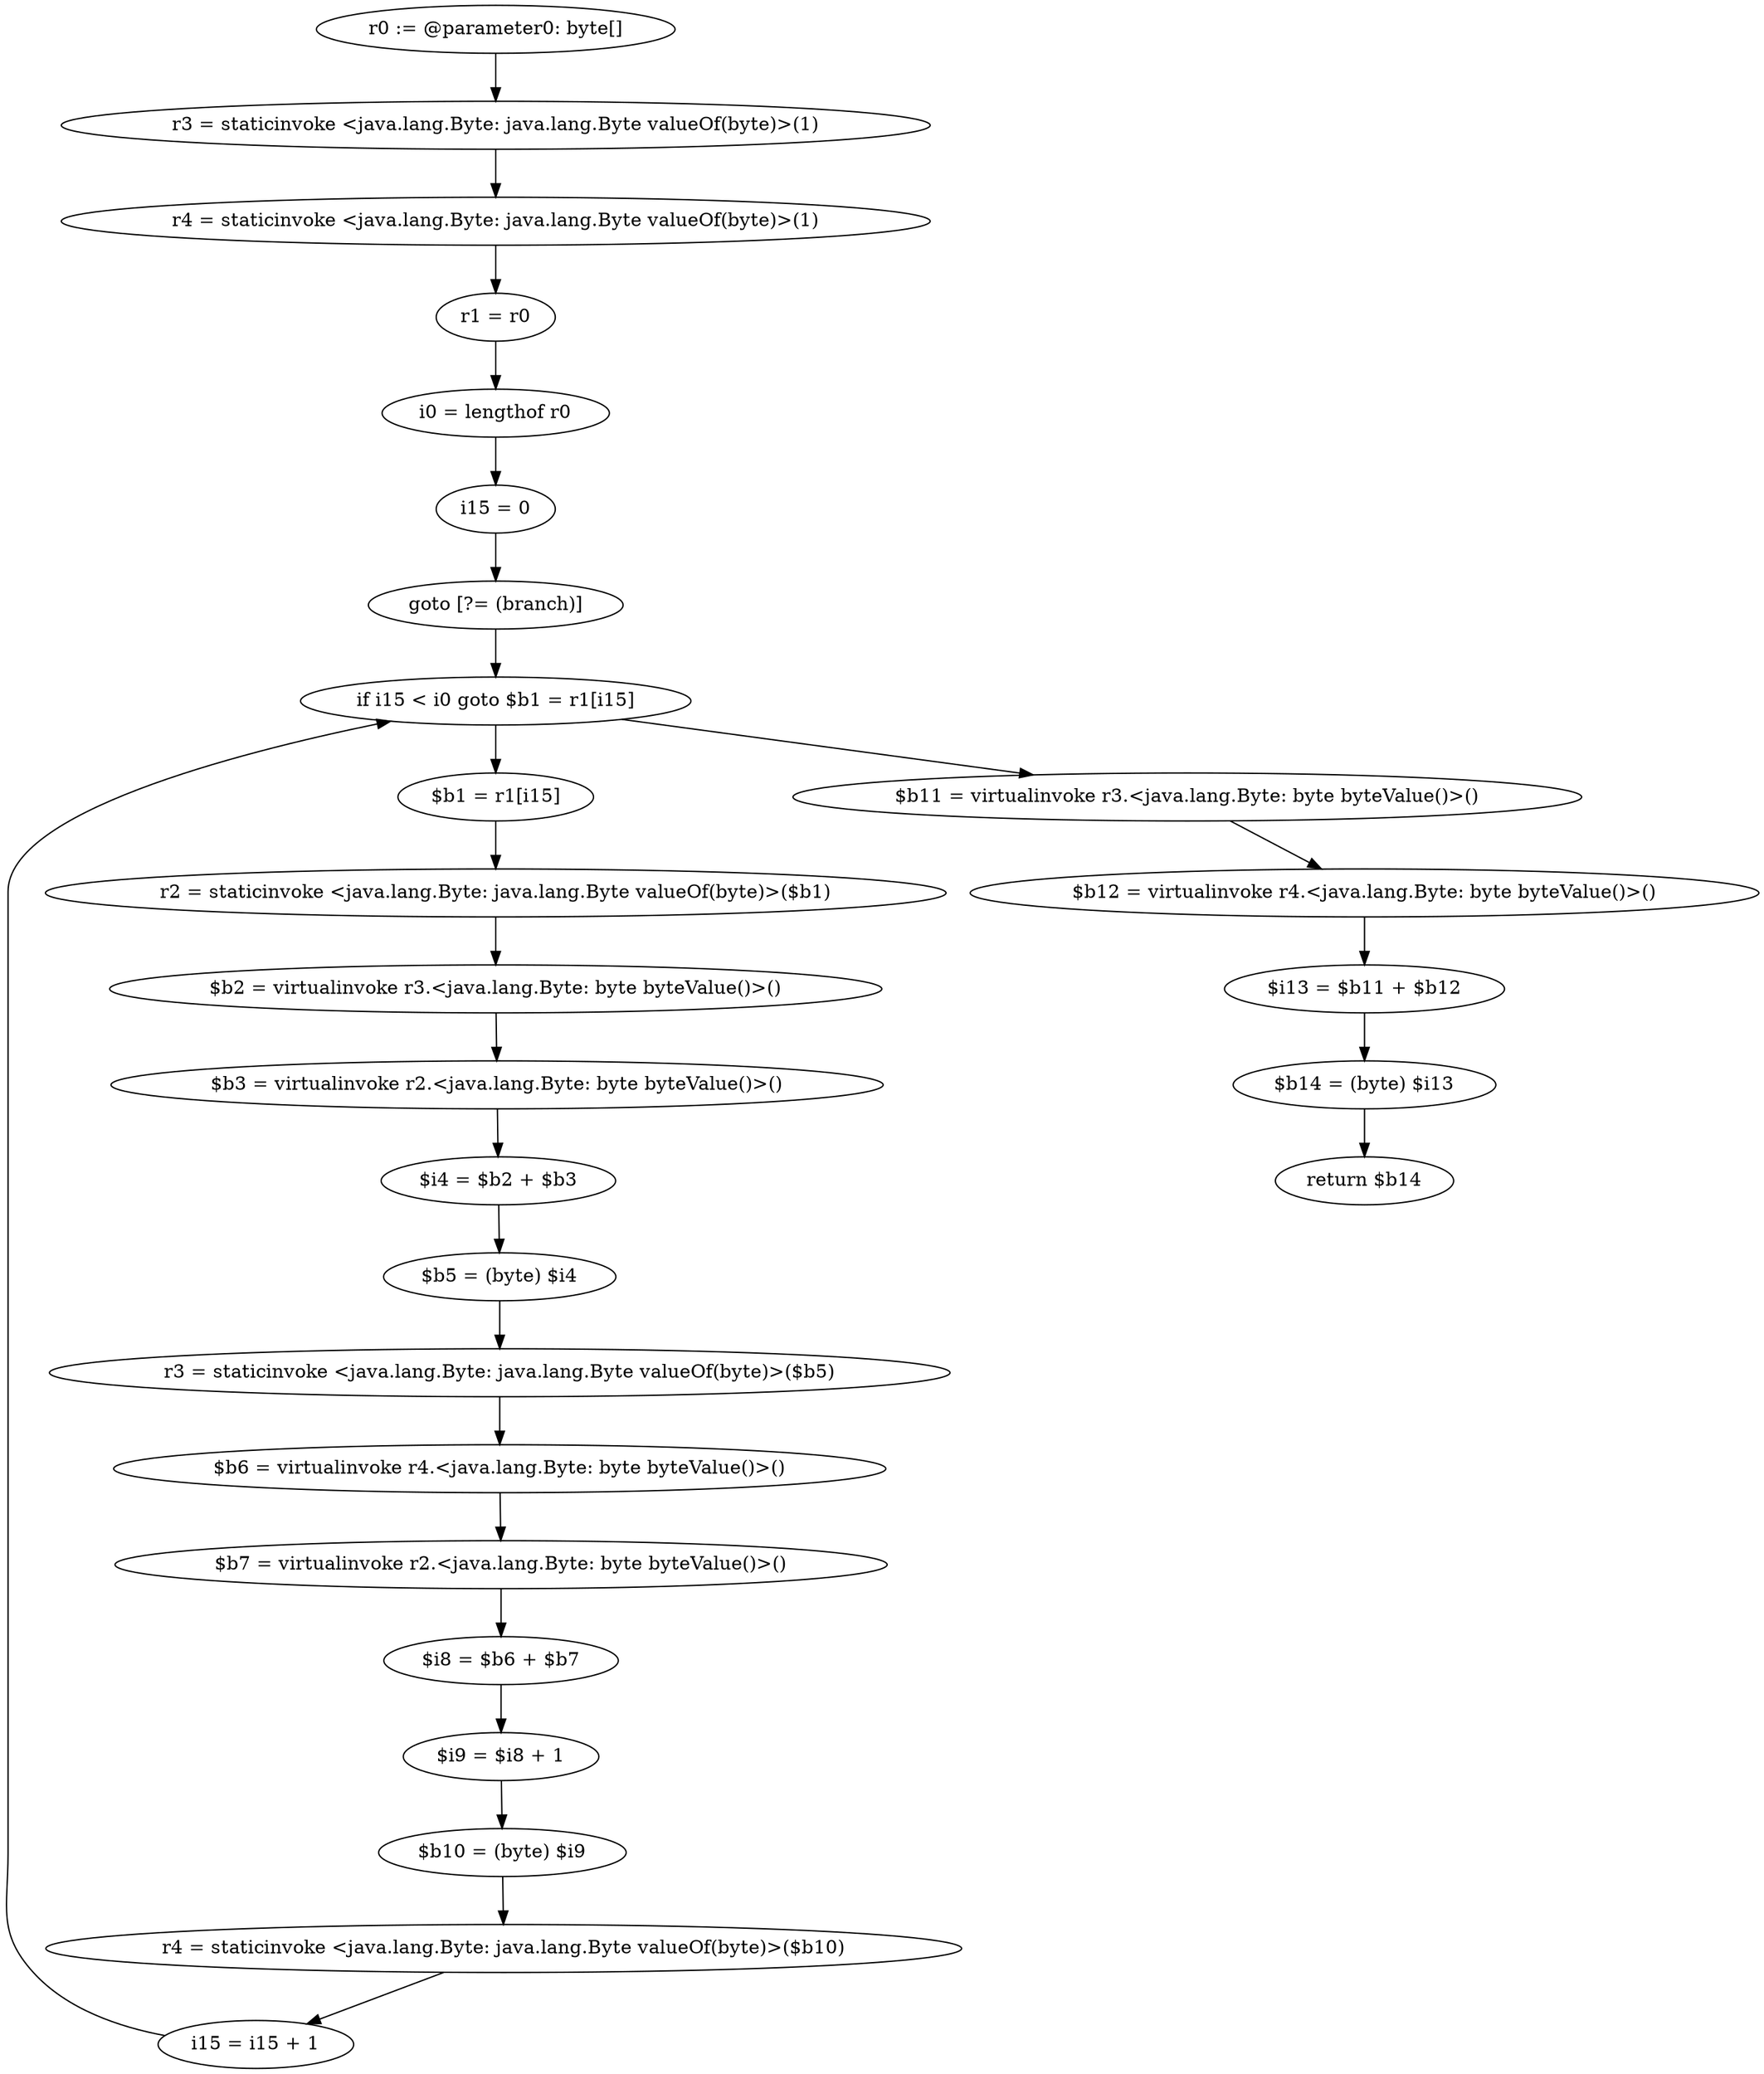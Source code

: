 digraph "unitGraph" {
    "r0 := @parameter0: byte[]"
    "r3 = staticinvoke <java.lang.Byte: java.lang.Byte valueOf(byte)>(1)"
    "r4 = staticinvoke <java.lang.Byte: java.lang.Byte valueOf(byte)>(1)"
    "r1 = r0"
    "i0 = lengthof r0"
    "i15 = 0"
    "goto [?= (branch)]"
    "$b1 = r1[i15]"
    "r2 = staticinvoke <java.lang.Byte: java.lang.Byte valueOf(byte)>($b1)"
    "$b2 = virtualinvoke r3.<java.lang.Byte: byte byteValue()>()"
    "$b3 = virtualinvoke r2.<java.lang.Byte: byte byteValue()>()"
    "$i4 = $b2 + $b3"
    "$b5 = (byte) $i4"
    "r3 = staticinvoke <java.lang.Byte: java.lang.Byte valueOf(byte)>($b5)"
    "$b6 = virtualinvoke r4.<java.lang.Byte: byte byteValue()>()"
    "$b7 = virtualinvoke r2.<java.lang.Byte: byte byteValue()>()"
    "$i8 = $b6 + $b7"
    "$i9 = $i8 + 1"
    "$b10 = (byte) $i9"
    "r4 = staticinvoke <java.lang.Byte: java.lang.Byte valueOf(byte)>($b10)"
    "i15 = i15 + 1"
    "if i15 < i0 goto $b1 = r1[i15]"
    "$b11 = virtualinvoke r3.<java.lang.Byte: byte byteValue()>()"
    "$b12 = virtualinvoke r4.<java.lang.Byte: byte byteValue()>()"
    "$i13 = $b11 + $b12"
    "$b14 = (byte) $i13"
    "return $b14"
    "r0 := @parameter0: byte[]"->"r3 = staticinvoke <java.lang.Byte: java.lang.Byte valueOf(byte)>(1)";
    "r3 = staticinvoke <java.lang.Byte: java.lang.Byte valueOf(byte)>(1)"->"r4 = staticinvoke <java.lang.Byte: java.lang.Byte valueOf(byte)>(1)";
    "r4 = staticinvoke <java.lang.Byte: java.lang.Byte valueOf(byte)>(1)"->"r1 = r0";
    "r1 = r0"->"i0 = lengthof r0";
    "i0 = lengthof r0"->"i15 = 0";
    "i15 = 0"->"goto [?= (branch)]";
    "goto [?= (branch)]"->"if i15 < i0 goto $b1 = r1[i15]";
    "$b1 = r1[i15]"->"r2 = staticinvoke <java.lang.Byte: java.lang.Byte valueOf(byte)>($b1)";
    "r2 = staticinvoke <java.lang.Byte: java.lang.Byte valueOf(byte)>($b1)"->"$b2 = virtualinvoke r3.<java.lang.Byte: byte byteValue()>()";
    "$b2 = virtualinvoke r3.<java.lang.Byte: byte byteValue()>()"->"$b3 = virtualinvoke r2.<java.lang.Byte: byte byteValue()>()";
    "$b3 = virtualinvoke r2.<java.lang.Byte: byte byteValue()>()"->"$i4 = $b2 + $b3";
    "$i4 = $b2 + $b3"->"$b5 = (byte) $i4";
    "$b5 = (byte) $i4"->"r3 = staticinvoke <java.lang.Byte: java.lang.Byte valueOf(byte)>($b5)";
    "r3 = staticinvoke <java.lang.Byte: java.lang.Byte valueOf(byte)>($b5)"->"$b6 = virtualinvoke r4.<java.lang.Byte: byte byteValue()>()";
    "$b6 = virtualinvoke r4.<java.lang.Byte: byte byteValue()>()"->"$b7 = virtualinvoke r2.<java.lang.Byte: byte byteValue()>()";
    "$b7 = virtualinvoke r2.<java.lang.Byte: byte byteValue()>()"->"$i8 = $b6 + $b7";
    "$i8 = $b6 + $b7"->"$i9 = $i8 + 1";
    "$i9 = $i8 + 1"->"$b10 = (byte) $i9";
    "$b10 = (byte) $i9"->"r4 = staticinvoke <java.lang.Byte: java.lang.Byte valueOf(byte)>($b10)";
    "r4 = staticinvoke <java.lang.Byte: java.lang.Byte valueOf(byte)>($b10)"->"i15 = i15 + 1";
    "i15 = i15 + 1"->"if i15 < i0 goto $b1 = r1[i15]";
    "if i15 < i0 goto $b1 = r1[i15]"->"$b11 = virtualinvoke r3.<java.lang.Byte: byte byteValue()>()";
    "if i15 < i0 goto $b1 = r1[i15]"->"$b1 = r1[i15]";
    "$b11 = virtualinvoke r3.<java.lang.Byte: byte byteValue()>()"->"$b12 = virtualinvoke r4.<java.lang.Byte: byte byteValue()>()";
    "$b12 = virtualinvoke r4.<java.lang.Byte: byte byteValue()>()"->"$i13 = $b11 + $b12";
    "$i13 = $b11 + $b12"->"$b14 = (byte) $i13";
    "$b14 = (byte) $i13"->"return $b14";
}
